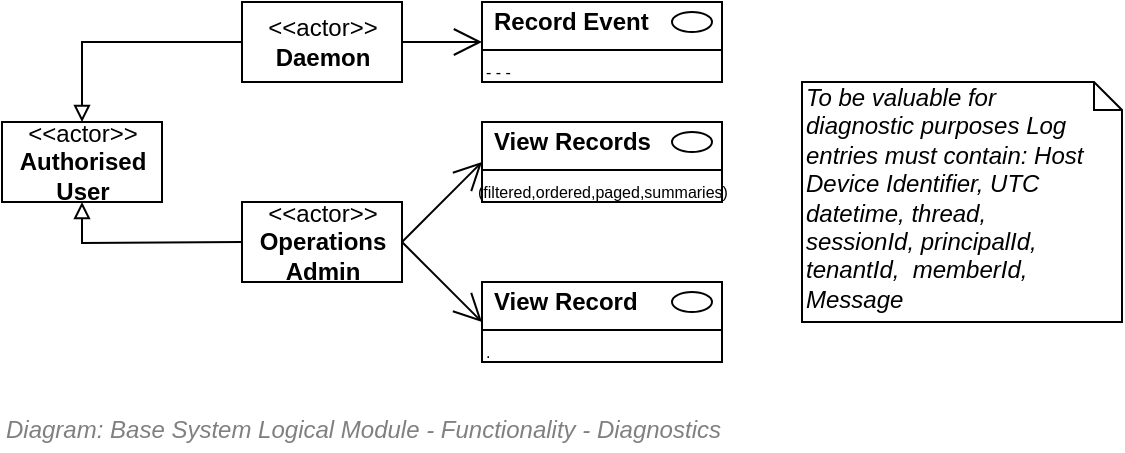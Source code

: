 <mxfile compressed="false" version="20.3.0" type="device">
  <diagram id="5vKPIbCIWK__K9a_hM_l" name="Functionality/System Logical Module/Diagnostics">
    <mxGraphModel dx="782" dy="549" grid="1" gridSize="10" guides="1" tooltips="1" connect="1" arrows="1" fold="1" page="1" pageScale="1" pageWidth="827" pageHeight="1169" math="0" shadow="0">
      <root>
        <mxCell id="6zsalb_4Q6Wy_RO658KX-0" />
        <mxCell id="aUDsEq78Ny2xMxmlCQFK-10" value="Diagram/Use Case" style="" parent="6zsalb_4Q6Wy_RO658KX-0" />
        <mxCell id="xKFOB7lSGzYE4l4QKjVa-0" style="edgeStyle=orthogonalEdgeStyle;rounded=0;orthogonalLoop=1;jettySize=auto;html=1;endArrow=block;endFill=0;" edge="1" parent="aUDsEq78Ny2xMxmlCQFK-10" source="xKFOB7lSGzYE4l4QKjVa-1" target="xKFOB7lSGzYE4l4QKjVa-2">
          <mxGeometry relative="1" as="geometry" />
        </mxCell>
        <mxCell id="xKFOB7lSGzYE4l4QKjVa-1" value="&amp;lt;&amp;lt;actor&amp;gt;&amp;gt;&lt;br&gt;&lt;b&gt;Daemon&lt;br&gt;&lt;/b&gt;" style="text;html=1;align=center;verticalAlign=middle;dashed=0;fillColor=#ffffff;strokeColor=#000000;" vertex="1" parent="aUDsEq78Ny2xMxmlCQFK-10">
          <mxGeometry x="240" y="220" width="80" height="40" as="geometry" />
        </mxCell>
        <mxCell id="xKFOB7lSGzYE4l4QKjVa-2" value="&amp;lt;&amp;lt;actor&amp;gt;&amp;gt;&lt;br&gt;&lt;b&gt;Authorised&lt;br&gt;User&lt;br&gt;&lt;/b&gt;" style="text;html=1;align=center;verticalAlign=middle;dashed=0;fillColor=#ffffff;strokeColor=#000000;" vertex="1" parent="aUDsEq78Ny2xMxmlCQFK-10">
          <mxGeometry x="120" y="280" width="80" height="40" as="geometry" />
        </mxCell>
        <mxCell id="xKFOB7lSGzYE4l4QKjVa-3" value="" style="fontStyle=1;align=left;verticalAlign=top;childLayout=stackLayout;horizontal=1;horizontalStack=0;resizeParent=1;resizeParentMax=0;resizeLast=0;marginBottom=0;" vertex="1" parent="aUDsEq78Ny2xMxmlCQFK-10">
          <mxGeometry x="360" y="220" width="120" height="40" as="geometry" />
        </mxCell>
        <mxCell id="xKFOB7lSGzYE4l4QKjVa-4" value="Record Event" style="html=1;align=left;spacingLeft=4;verticalAlign=middle;strokeColor=none;fillColor=none;fontStyle=1" vertex="1" parent="xKFOB7lSGzYE4l4QKjVa-3">
          <mxGeometry width="120" height="20" as="geometry" />
        </mxCell>
        <mxCell id="xKFOB7lSGzYE4l4QKjVa-5" value="" style="shape=ellipse;" vertex="1" parent="xKFOB7lSGzYE4l4QKjVa-4">
          <mxGeometry x="1" width="20" height="10" relative="1" as="geometry">
            <mxPoint x="-25" y="5" as="offset" />
          </mxGeometry>
        </mxCell>
        <mxCell id="xKFOB7lSGzYE4l4QKjVa-6" value="" style="line;strokeWidth=1;fillColor=none;align=left;verticalAlign=middle;spacingTop=-1;spacingLeft=3;spacingRight=3;rotatable=0;labelPosition=right;points=[];portConstraint=eastwest;" vertex="1" parent="xKFOB7lSGzYE4l4QKjVa-3">
          <mxGeometry y="20" width="120" height="8" as="geometry" />
        </mxCell>
        <mxCell id="xKFOB7lSGzYE4l4QKjVa-7" value="- - -" style="html=1;align=left;spacingLeft=4;verticalAlign=top;strokeColor=none;fillColor=none;fontSize=8;spacing=-2;" vertex="1" parent="xKFOB7lSGzYE4l4QKjVa-3">
          <mxGeometry y="28" width="120" height="12" as="geometry" />
        </mxCell>
        <mxCell id="xKFOB7lSGzYE4l4QKjVa-8" value="" style="endArrow=open;endFill=1;endSize=12;html=1;strokeColor=#000000;fontSize=10;entryX=0;entryY=0.5;entryDx=0;entryDy=0;" edge="1" parent="aUDsEq78Ny2xMxmlCQFK-10">
          <mxGeometry width="160" relative="1" as="geometry">
            <mxPoint x="320.0" y="240" as="sourcePoint" />
            <mxPoint x="360.0" y="240" as="targetPoint" />
          </mxGeometry>
        </mxCell>
        <mxCell id="xKFOB7lSGzYE4l4QKjVa-13" style="edgeStyle=orthogonalEdgeStyle;rounded=0;orthogonalLoop=1;jettySize=auto;html=1;entryX=0.5;entryY=1;entryDx=0;entryDy=0;endArrow=block;endFill=0;" edge="1" parent="aUDsEq78Ny2xMxmlCQFK-10" target="xKFOB7lSGzYE4l4QKjVa-2">
          <mxGeometry relative="1" as="geometry">
            <mxPoint x="240" y="340" as="sourcePoint" />
          </mxGeometry>
        </mxCell>
        <mxCell id="xKFOB7lSGzYE4l4QKjVa-14" value="" style="fontStyle=1;align=left;verticalAlign=top;childLayout=stackLayout;horizontal=1;horizontalStack=0;resizeParent=1;resizeParentMax=0;resizeLast=0;marginBottom=0;" vertex="1" parent="aUDsEq78Ny2xMxmlCQFK-10">
          <mxGeometry x="360" y="280" width="120" height="40" as="geometry" />
        </mxCell>
        <mxCell id="xKFOB7lSGzYE4l4QKjVa-15" value="View Records" style="html=1;align=left;spacingLeft=4;verticalAlign=middle;strokeColor=none;fillColor=none;fontStyle=1" vertex="1" parent="xKFOB7lSGzYE4l4QKjVa-14">
          <mxGeometry width="120" height="20" as="geometry" />
        </mxCell>
        <mxCell id="xKFOB7lSGzYE4l4QKjVa-16" value="" style="shape=ellipse;" vertex="1" parent="xKFOB7lSGzYE4l4QKjVa-15">
          <mxGeometry x="1" width="20" height="10" relative="1" as="geometry">
            <mxPoint x="-25" y="5" as="offset" />
          </mxGeometry>
        </mxCell>
        <mxCell id="xKFOB7lSGzYE4l4QKjVa-17" value="" style="line;strokeWidth=1;fillColor=none;align=left;verticalAlign=middle;spacingTop=-1;spacingLeft=3;spacingRight=3;rotatable=0;labelPosition=right;points=[];portConstraint=eastwest;" vertex="1" parent="xKFOB7lSGzYE4l4QKjVa-14">
          <mxGeometry y="20" width="120" height="8" as="geometry" />
        </mxCell>
        <mxCell id="xKFOB7lSGzYE4l4QKjVa-18" value="(filtered,ordered,paged,summaries)" style="html=1;align=left;spacingLeft=0;verticalAlign=top;strokeColor=none;fillColor=none;fontSize=8;spacing=-2;" vertex="1" parent="xKFOB7lSGzYE4l4QKjVa-14">
          <mxGeometry y="28" width="120" height="12" as="geometry" />
        </mxCell>
        <mxCell id="xKFOB7lSGzYE4l4QKjVa-19" value="&amp;lt;&amp;lt;actor&amp;gt;&amp;gt;&lt;br&gt;&lt;b&gt;Operations&lt;br&gt;Admin&lt;br&gt;&lt;/b&gt;" style="text;html=1;align=center;verticalAlign=middle;dashed=0;fillColor=#ffffff;strokeColor=#000000;" vertex="1" parent="aUDsEq78Ny2xMxmlCQFK-10">
          <mxGeometry x="240" y="320" width="80" height="40" as="geometry" />
        </mxCell>
        <mxCell id="xKFOB7lSGzYE4l4QKjVa-20" value="" style="fontStyle=1;align=left;verticalAlign=top;childLayout=stackLayout;horizontal=1;horizontalStack=0;resizeParent=1;resizeParentMax=0;resizeLast=0;marginBottom=0;" vertex="1" parent="aUDsEq78Ny2xMxmlCQFK-10">
          <mxGeometry x="360" y="360" width="120" height="40" as="geometry" />
        </mxCell>
        <mxCell id="xKFOB7lSGzYE4l4QKjVa-21" value="View Record" style="html=1;align=left;spacingLeft=4;verticalAlign=middle;strokeColor=none;fillColor=none;fontStyle=1" vertex="1" parent="xKFOB7lSGzYE4l4QKjVa-20">
          <mxGeometry width="120" height="20" as="geometry" />
        </mxCell>
        <mxCell id="xKFOB7lSGzYE4l4QKjVa-22" value="" style="shape=ellipse;" vertex="1" parent="xKFOB7lSGzYE4l4QKjVa-21">
          <mxGeometry x="1" width="20" height="10" relative="1" as="geometry">
            <mxPoint x="-25" y="5" as="offset" />
          </mxGeometry>
        </mxCell>
        <mxCell id="xKFOB7lSGzYE4l4QKjVa-23" value="" style="line;strokeWidth=1;fillColor=none;align=left;verticalAlign=middle;spacingTop=-1;spacingLeft=3;spacingRight=3;rotatable=0;labelPosition=right;points=[];portConstraint=eastwest;" vertex="1" parent="xKFOB7lSGzYE4l4QKjVa-20">
          <mxGeometry y="20" width="120" height="8" as="geometry" />
        </mxCell>
        <mxCell id="xKFOB7lSGzYE4l4QKjVa-24" value="." style="html=1;align=left;spacingLeft=4;verticalAlign=top;strokeColor=none;fillColor=none;fontSize=8;spacing=-2;" vertex="1" parent="xKFOB7lSGzYE4l4QKjVa-20">
          <mxGeometry y="28" width="120" height="12" as="geometry" />
        </mxCell>
        <mxCell id="xKFOB7lSGzYE4l4QKjVa-25" value="" style="endArrow=open;endFill=1;endSize=12;html=1;strokeColor=#000000;fontSize=10;entryX=0;entryY=0.5;entryDx=0;entryDy=0;exitX=1;exitY=0.5;exitDx=0;exitDy=0;" edge="1" parent="aUDsEq78Ny2xMxmlCQFK-10" source="xKFOB7lSGzYE4l4QKjVa-19">
          <mxGeometry width="160" relative="1" as="geometry">
            <mxPoint x="320.0" y="300" as="sourcePoint" />
            <mxPoint x="360" y="300" as="targetPoint" />
          </mxGeometry>
        </mxCell>
        <mxCell id="xKFOB7lSGzYE4l4QKjVa-26" value="" style="endArrow=open;endFill=1;endSize=12;html=1;strokeColor=#000000;fontSize=10;entryX=0;entryY=1;entryDx=0;entryDy=0;exitX=1;exitY=0.5;exitDx=0;exitDy=0;" edge="1" parent="aUDsEq78Ny2xMxmlCQFK-10" source="xKFOB7lSGzYE4l4QKjVa-19" target="xKFOB7lSGzYE4l4QKjVa-21">
          <mxGeometry width="160" relative="1" as="geometry">
            <mxPoint x="330.0" y="340" as="sourcePoint" />
            <mxPoint x="370.0" y="340" as="targetPoint" />
          </mxGeometry>
        </mxCell>
        <mxCell id="fQ8Tb4TJHlXgaxiWL6We-0" value="Title/Diagram" parent="6zsalb_4Q6Wy_RO658KX-0" />
        <mxCell id="pR05Vp6-c_UAXGHB-9SX-1" value="&lt;font style=&quot;font-size: 12px&quot;&gt;Diagram: Base System Logical Module -&amp;nbsp;Functionality -&amp;nbsp;Diagnostics&lt;/font&gt;" style="text;strokeColor=none;fillColor=none;html=1;fontSize=24;fontStyle=2;verticalAlign=middle;align=left;shadow=0;glass=0;comic=0;opacity=30;fontColor=#808080;" parent="fQ8Tb4TJHlXgaxiWL6We-0" vertex="1">
          <mxGeometry x="120" y="420" width="520" height="20" as="geometry" />
        </mxCell>
        <mxCell id="FPPdZPXUPv9n0KayTUjE-1" value="To be valuable for diagnostic purposes Log entries must contain: Host Device Identifier, UTC datetime, thread, sessionId, principalId, tenantId,&amp;nbsp; memberId, Message&amp;nbsp;" style="shape=note;whiteSpace=wrap;html=1;size=14;verticalAlign=top;align=left;spacingTop=-6;strokeWidth=1;fontSize=12;fontStyle=2;spacingRight=16;" parent="fQ8Tb4TJHlXgaxiWL6We-0" vertex="1">
          <mxGeometry x="520" y="260" width="160" height="120" as="geometry" />
        </mxCell>
        <mxCell id="kJFmuFiU3wEKo-ty_FbZ-0" value="About" style="" parent="6zsalb_4Q6Wy_RO658KX-0" />
        <UserObject label="" tooltip="ABOUT&#xa;&#xa;Functionality &#xa;within the Base Logical Module&#xa;for handling common Diagnostic Tracing.&#xa;Diagnostic tracing is not saved to the Core relational database -- it usually goes to a rolling text log file, and sometimes is saved asynchronously to an cloud service.&#xa;&#xa;System specific Diagnostic log files should be local to the system (for both latency and access reasons) -- then exported to a central location for security and/or enterprise monitoring reasons." id="XdkydOQAid-UxDZSyXBN-0">
          <mxCell style="shape=image;html=1;verticalAlign=top;verticalLabelPosition=bottom;labelBackgroundColor=#ffffff;imageAspect=0;aspect=fixed;image=https://cdn1.iconfinder.com/data/icons/hawcons/32/699014-icon-28-information-128.png;shadow=0;dashed=0;fontFamily=Helvetica;fontSize=12;fontColor=#000000;align=center;strokeColor=#000000;fillColor=#505050;dashPattern=1 1;" parent="kJFmuFiU3wEKo-ty_FbZ-0" vertex="1">
            <mxGeometry x="660" y="380" width="20" height="20" as="geometry" />
          </mxCell>
        </UserObject>
      </root>
    </mxGraphModel>
  </diagram>
</mxfile>
